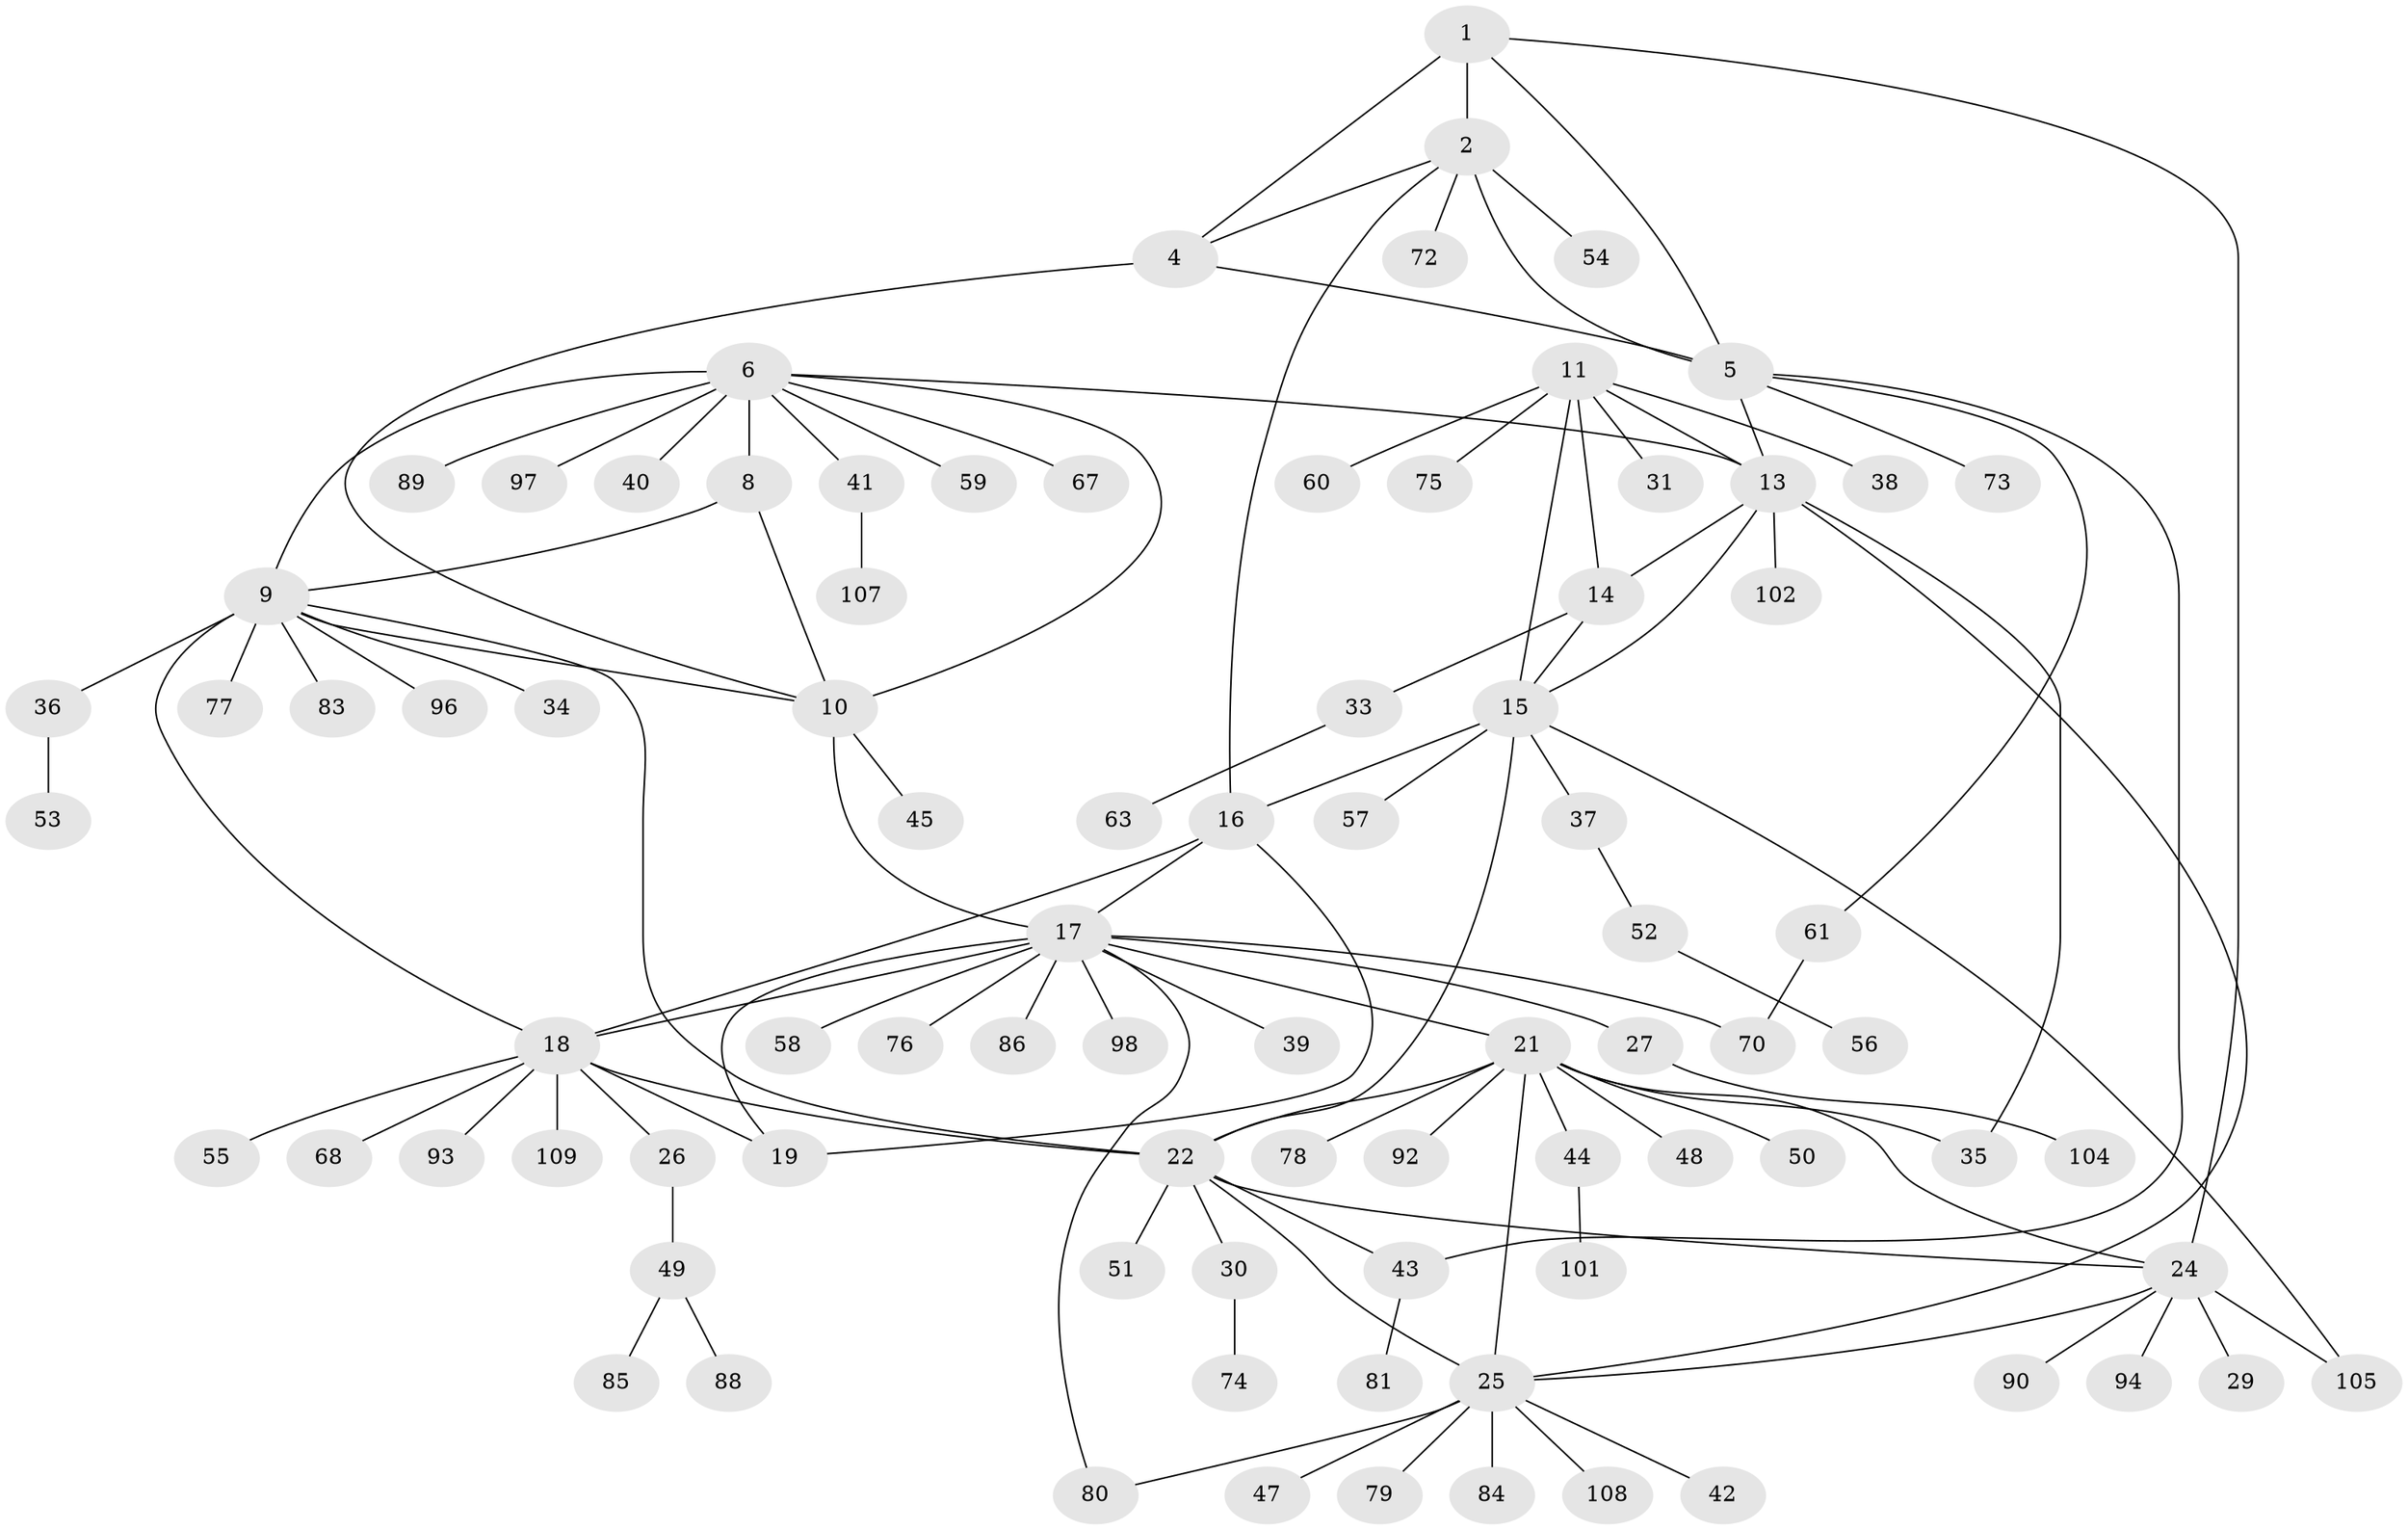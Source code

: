 // original degree distribution, {6: 0.05504587155963303, 5: 0.03669724770642202, 9: 0.027522935779816515, 4: 0.009174311926605505, 12: 0.009174311926605505, 7: 0.027522935779816515, 10: 0.03669724770642202, 14: 0.009174311926605505, 8: 0.009174311926605505, 11: 0.009174311926605505, 2: 0.1559633027522936, 1: 0.5688073394495413, 3: 0.045871559633027525}
// Generated by graph-tools (version 1.1) at 2025/42/03/06/25 10:42:13]
// undirected, 87 vertices, 115 edges
graph export_dot {
graph [start="1"]
  node [color=gray90,style=filled];
  1 [super="+95"];
  2 [super="+3"];
  4;
  5 [super="+28"];
  6 [super="+7"];
  8;
  9 [super="+87"];
  10 [super="+103"];
  11 [super="+12"];
  13 [super="+62"];
  14;
  15 [super="+64"];
  16 [super="+69"];
  17 [super="+91"];
  18 [super="+20"];
  19 [super="+71"];
  21 [super="+23"];
  22 [super="+32"];
  24 [super="+66"];
  25 [super="+99"];
  26;
  27;
  29;
  30;
  31;
  33;
  34;
  35;
  36 [super="+100"];
  37;
  38;
  39;
  40;
  41 [super="+46"];
  42;
  43;
  44 [super="+65"];
  45;
  47;
  48;
  49;
  50;
  51;
  52;
  53;
  54;
  55;
  56;
  57 [super="+82"];
  58;
  59;
  60;
  61 [super="+106"];
  63;
  67;
  68;
  70;
  72;
  73;
  74;
  75;
  76;
  77;
  78;
  79;
  80;
  81;
  83;
  84;
  85;
  86;
  88;
  89;
  90;
  92;
  93;
  94;
  96;
  97;
  98;
  101;
  102;
  104;
  105;
  107;
  108;
  109;
  1 -- 2 [weight=2];
  1 -- 4;
  1 -- 5;
  1 -- 24;
  2 -- 4 [weight=2];
  2 -- 5 [weight=2];
  2 -- 54;
  2 -- 72;
  2 -- 16;
  4 -- 5;
  4 -- 10;
  5 -- 13;
  5 -- 43;
  5 -- 61;
  5 -- 73;
  6 -- 8 [weight=2];
  6 -- 9 [weight=2];
  6 -- 10 [weight=2];
  6 -- 13;
  6 -- 40;
  6 -- 41;
  6 -- 67;
  6 -- 97;
  6 -- 89;
  6 -- 59;
  8 -- 9;
  8 -- 10;
  9 -- 10;
  9 -- 22;
  9 -- 34;
  9 -- 36;
  9 -- 77;
  9 -- 83;
  9 -- 96;
  9 -- 18;
  10 -- 45;
  10 -- 17;
  11 -- 13 [weight=2];
  11 -- 14 [weight=2];
  11 -- 15 [weight=2];
  11 -- 31;
  11 -- 60;
  11 -- 38;
  11 -- 75;
  13 -- 14;
  13 -- 15;
  13 -- 35;
  13 -- 102;
  13 -- 25;
  14 -- 15;
  14 -- 33;
  15 -- 16;
  15 -- 22;
  15 -- 37;
  15 -- 57;
  15 -- 105;
  16 -- 17;
  16 -- 18 [weight=2];
  16 -- 19;
  17 -- 18 [weight=2];
  17 -- 19;
  17 -- 27;
  17 -- 39;
  17 -- 58;
  17 -- 70;
  17 -- 76;
  17 -- 80;
  17 -- 86;
  17 -- 98;
  17 -- 21;
  18 -- 19 [weight=2];
  18 -- 26;
  18 -- 68;
  18 -- 93;
  18 -- 55;
  18 -- 109;
  18 -- 22;
  21 -- 22 [weight=2];
  21 -- 24 [weight=2];
  21 -- 25 [weight=2];
  21 -- 35;
  21 -- 48;
  21 -- 44;
  21 -- 78;
  21 -- 50;
  21 -- 92;
  22 -- 24;
  22 -- 25;
  22 -- 30;
  22 -- 43;
  22 -- 51;
  24 -- 25;
  24 -- 29;
  24 -- 90;
  24 -- 94;
  24 -- 105;
  25 -- 42;
  25 -- 47;
  25 -- 79;
  25 -- 80;
  25 -- 84;
  25 -- 108;
  26 -- 49;
  27 -- 104;
  30 -- 74;
  33 -- 63;
  36 -- 53;
  37 -- 52;
  41 -- 107;
  43 -- 81;
  44 -- 101;
  49 -- 85;
  49 -- 88;
  52 -- 56;
  61 -- 70;
}
